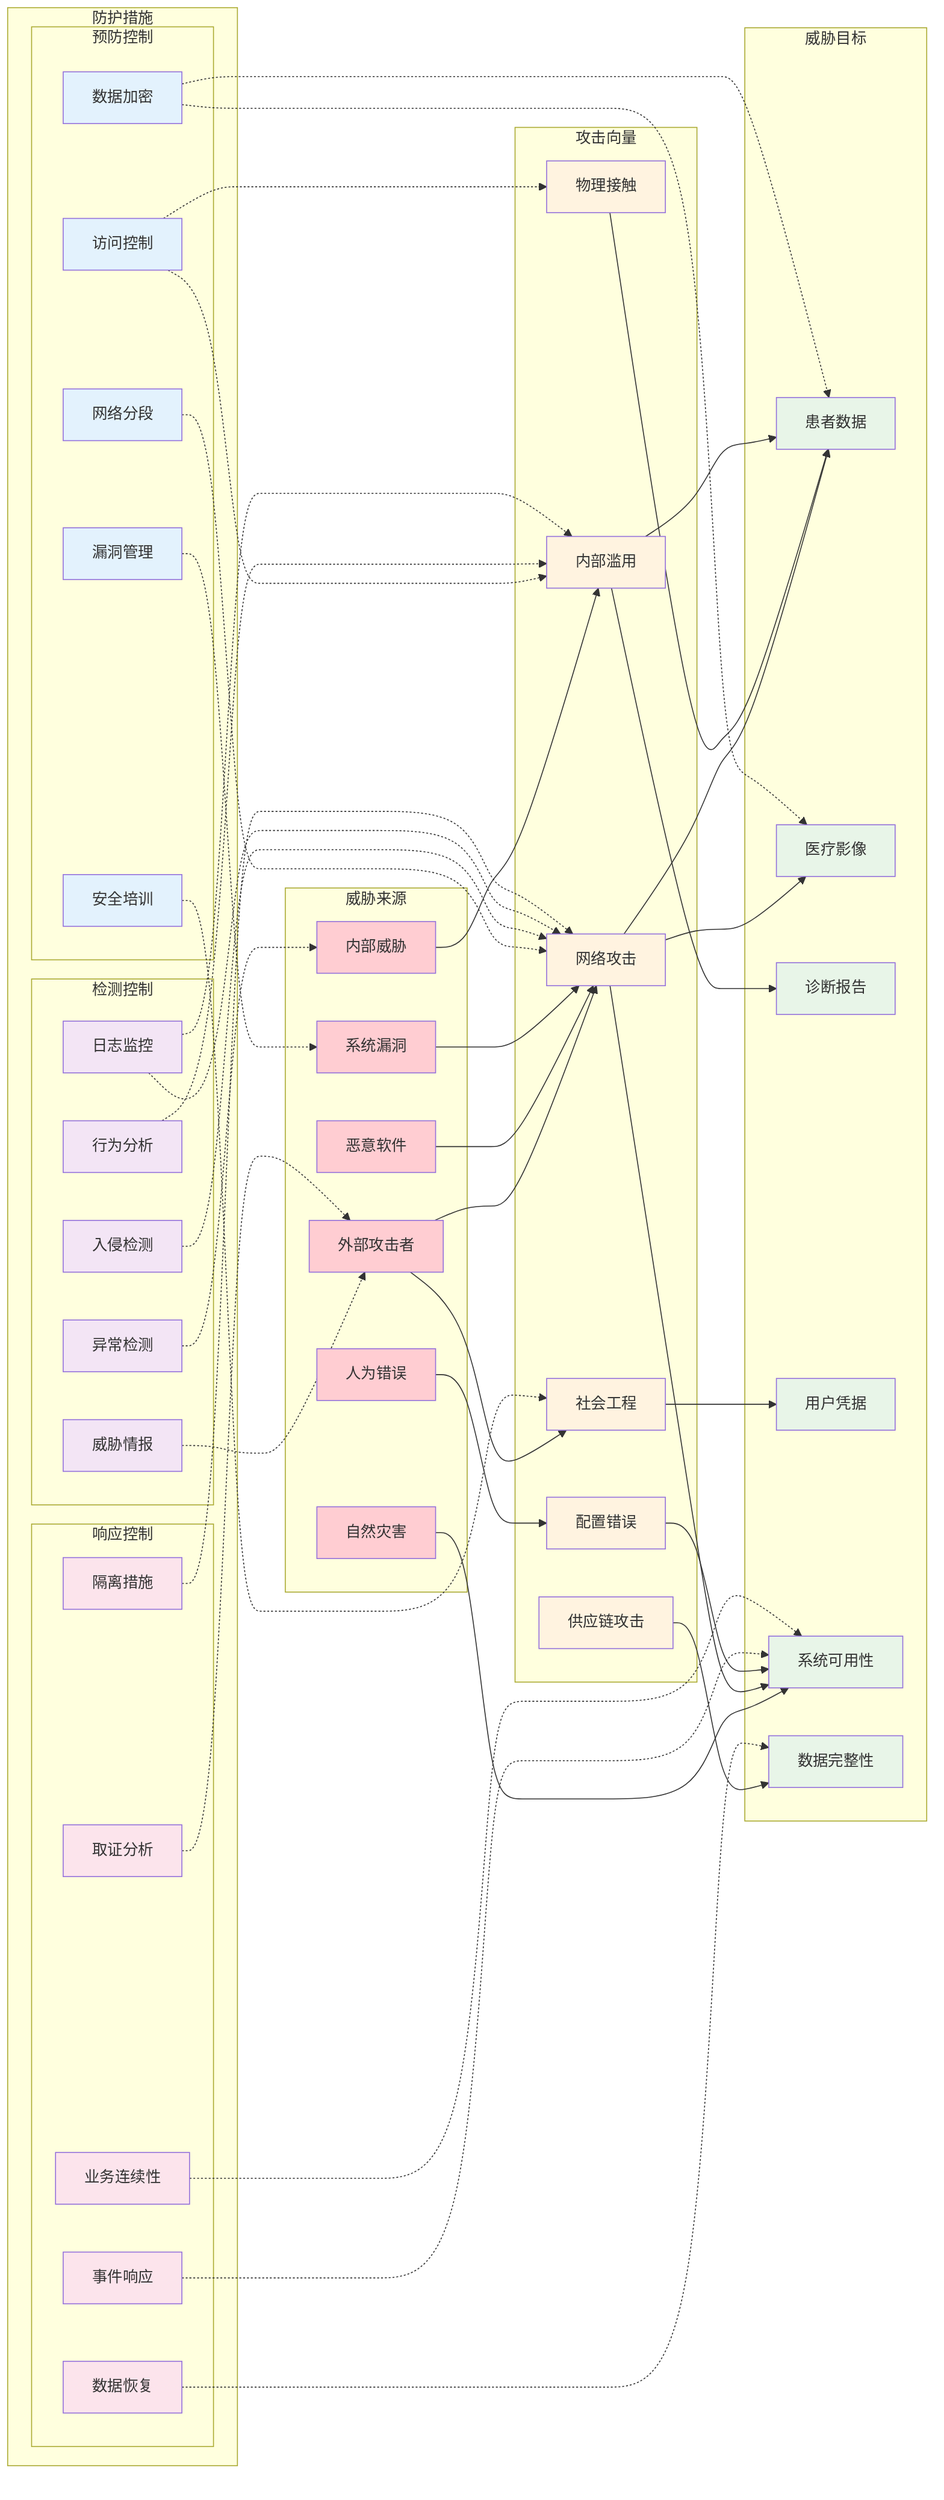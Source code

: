 graph LR
    %% 医疗影像系统威胁模型与防护措施
    %% 威胁来源
    subgraph "威胁来源"
        T1[外部攻击者]
        T2[内部威胁]
        T3[恶意软件]
        T4[系统漏洞]
        T5[人为错误]
        T6[自然灾害]
    end

    %% 攻击向量
    subgraph "攻击向量"
        V1[网络攻击]
        V2[社会工程]
        V3[物理接触]
        V4[供应链攻击]
        V5[内部滥用]
        V6[配置错误]
    end

    %% 威胁目标
    subgraph "威胁目标"
        A1[患者数据]
        A2[医疗影像]
        A3[诊断报告]
        A4[用户凭据]
        A5[系统可用性]
        A6[数据完整性]
    end

    %% 防护措施
    subgraph "防护措施"
        subgraph "预防控制"
            P1[访问控制]
            P2[数据加密]
            P3[网络分段]
            P4[安全培训]
            P5[漏洞管理]
        end
        
        subgraph "检测控制"
            D1[入侵检测]
            D2[行为分析]
            D3[日志监控]
            D4[异常检测]
            D5[威胁情报]
        end
        
        subgraph "响应控制"
            R1[事件响应]
            R2[隔离措施]
            R3[数据恢复]
            R4[取证分析]
            R5[业务连续性]
        end
    end

    %% 威胁路径
    T1 --> V1
    T1 --> V2
    T2 --> V5
    T3 --> V1
    T4 --> V1
    T5 --> V6
    T6 --> A5

    V1 --> A1
    V1 --> A2
    V1 --> A5
    V2 --> A4
    V3 --> A1
    V4 --> A6
    V5 --> A1
    V5 --> A3
    V6 --> A5

    %% 防护关系
    P1 -.-> V5
    P1 -.-> V3
    P2 -.-> A1
    P2 -.-> A2
    P3 -.-> V1
    P4 -.-> V2
    P5 -.-> T4

    D1 -.-> V1
    D2 -.-> V5
    D3 -.-> V1
    D3 -.-> V5
    D4 -.-> T2
    D5 -.-> T1

    R1 -.-> A5
    R2 -.-> V1
    R3 -.-> A6
    R4 -.-> T1
    R5 -.-> A5

    %% 样式定义
    classDef threat fill:#ffcdd2
    classDef vector fill:#fff3e0
    classDef asset fill:#e8f5e8
    classDef prevent fill:#e3f2fd
    classDef detect fill:#f3e5f5
    classDef respond fill:#fce4ec

    class T1,T2,T3,T4,T5,T6 threat
    class V1,V2,V3,V4,V5,V6 vector
    class A1,A2,A3,A4,A5,A6 asset
    class P1,P2,P3,P4,P5 prevent
    class D1,D2,D3,D4,D5 detect
    class R1,R2,R3,R4,R5 respond